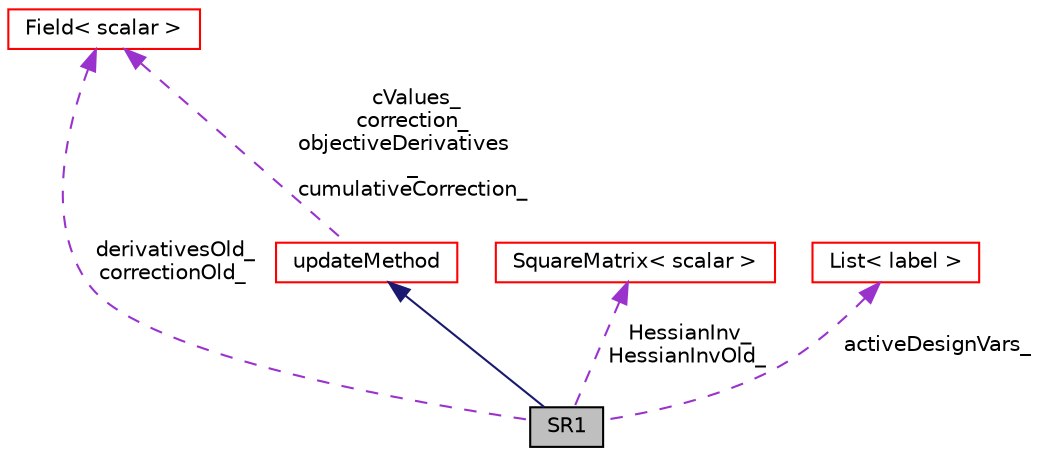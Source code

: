 digraph "SR1"
{
  bgcolor="transparent";
  edge [fontname="Helvetica",fontsize="10",labelfontname="Helvetica",labelfontsize="10"];
  node [fontname="Helvetica",fontsize="10",shape=record];
  Node1 [label="SR1",height=0.2,width=0.4,color="black", fillcolor="grey75", style="filled" fontcolor="black"];
  Node2 -> Node1 [dir="back",color="midnightblue",fontsize="10",style="solid",fontname="Helvetica"];
  Node2 [label="updateMethod",height=0.2,width=0.4,color="red",URL="$classFoam_1_1updateMethod.html",tooltip="Abstract base class for optimisation methods. "];
  Node3 -> Node2 [dir="back",color="darkorchid3",fontsize="10",style="dashed",label=" cValues_\ncorrection_\nobjectiveDerivatives\l_\ncumulativeCorrection_" ,fontname="Helvetica"];
  Node3 [label="Field\< scalar \>",height=0.2,width=0.4,color="red",URL="$classFoam_1_1Field.html"];
  Node4 -> Node1 [dir="back",color="darkorchid3",fontsize="10",style="dashed",label=" HessianInv_\nHessianInvOld_" ,fontname="Helvetica"];
  Node4 [label="SquareMatrix\< scalar \>",height=0.2,width=0.4,color="red",URL="$classFoam_1_1SquareMatrix.html"];
  Node5 -> Node1 [dir="back",color="darkorchid3",fontsize="10",style="dashed",label=" activeDesignVars_" ,fontname="Helvetica"];
  Node5 [label="List\< label \>",height=0.2,width=0.4,color="red",URL="$classFoam_1_1List.html"];
  Node3 -> Node1 [dir="back",color="darkorchid3",fontsize="10",style="dashed",label=" derivativesOld_\ncorrectionOld_" ,fontname="Helvetica"];
}
